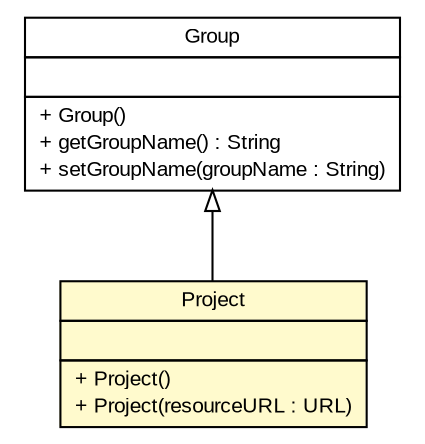 #!/usr/local/bin/dot
#
# Class diagram 
# Generated by UmlGraph version 4.6 (http://www.spinellis.gr/sw/umlgraph)
#

digraph G {
	edge [fontname="arial",fontsize=10,labelfontname="arial",labelfontsize=10];
	node [fontname="arial",fontsize=10,shape=plaintext];
	// net.toxbank.client.resource.Project
	c747 [label=<<table border="0" cellborder="1" cellspacing="0" cellpadding="2" port="p" bgcolor="lemonChiffon" href="./Project.html">
		<tr><td><table border="0" cellspacing="0" cellpadding="1">
			<tr><td> Project </td></tr>
		</table></td></tr>
		<tr><td><table border="0" cellspacing="0" cellpadding="1">
			<tr><td align="left">  </td></tr>
		</table></td></tr>
		<tr><td><table border="0" cellspacing="0" cellpadding="1">
			<tr><td align="left"> + Project() </td></tr>
			<tr><td align="left"> + Project(resourceURL : URL) </td></tr>
		</table></td></tr>
		</table>>, fontname="arial", fontcolor="black", fontsize=10.0];
	// net.toxbank.client.resource.Group
	c750 [label=<<table border="0" cellborder="1" cellspacing="0" cellpadding="2" port="p" href="./Group.html">
		<tr><td><table border="0" cellspacing="0" cellpadding="1">
			<tr><td> Group </td></tr>
		</table></td></tr>
		<tr><td><table border="0" cellspacing="0" cellpadding="1">
			<tr><td align="left">  </td></tr>
		</table></td></tr>
		<tr><td><table border="0" cellspacing="0" cellpadding="1">
			<tr><td align="left"> + Group() </td></tr>
			<tr><td align="left"> + getGroupName() : String </td></tr>
			<tr><td align="left"> + setGroupName(groupName : String) </td></tr>
		</table></td></tr>
		</table>>, fontname="arial", fontcolor="black", fontsize=10.0];
	//net.toxbank.client.resource.Project extends net.toxbank.client.resource.Group
	c750:p -> c747:p [dir=back,arrowtail=empty];
}

